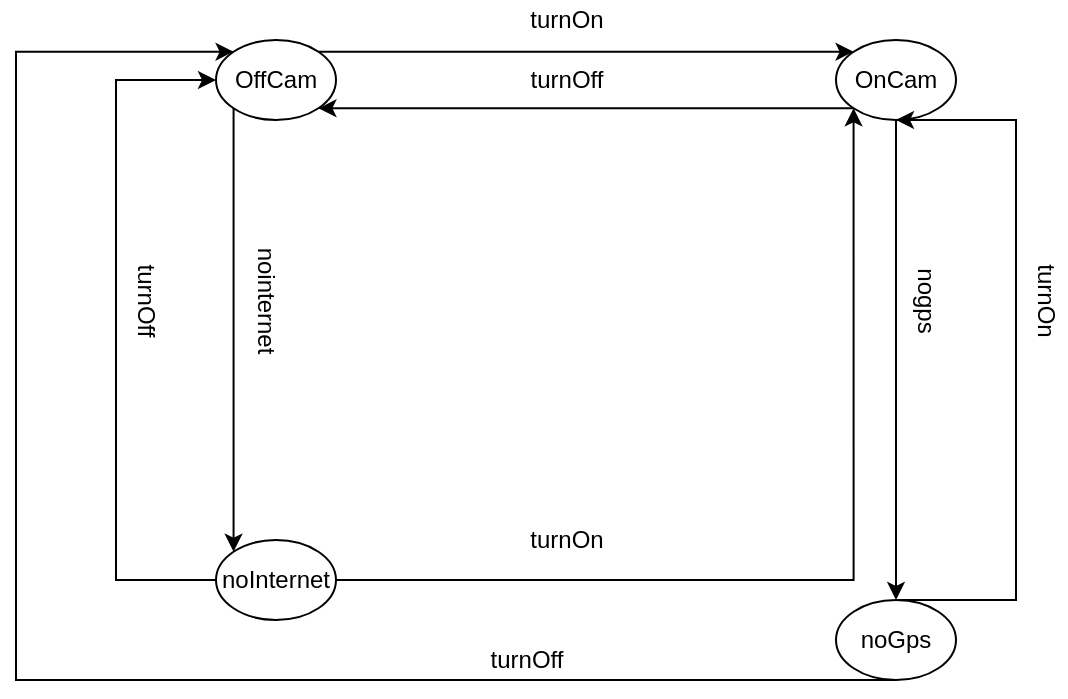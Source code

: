 <mxfile version="12.4.3" type="device" pages="1"><diagram id="SNBYUb211YYrKj56W_Bd" name="Page-1"><mxGraphModel dx="868" dy="488" grid="1" gridSize="10" guides="1" tooltips="1" connect="1" arrows="1" fold="1" page="1" pageScale="1" pageWidth="1169" pageHeight="827" math="0" shadow="0"><root><mxCell id="0"/><mxCell id="1" parent="0"/><mxCell id="2au9nWpbYs8wgqjVE4cR-6" style="edgeStyle=orthogonalEdgeStyle;rounded=0;orthogonalLoop=1;jettySize=auto;html=1;exitX=1;exitY=0;exitDx=0;exitDy=0;entryX=0;entryY=0;entryDx=0;entryDy=0;" edge="1" parent="1" source="2au9nWpbYs8wgqjVE4cR-1" target="2au9nWpbYs8wgqjVE4cR-2"><mxGeometry relative="1" as="geometry"/></mxCell><mxCell id="2au9nWpbYs8wgqjVE4cR-9" style="edgeStyle=orthogonalEdgeStyle;rounded=0;orthogonalLoop=1;jettySize=auto;html=1;exitX=0;exitY=1;exitDx=0;exitDy=0;entryX=0;entryY=0;entryDx=0;entryDy=0;" edge="1" parent="1" source="2au9nWpbYs8wgqjVE4cR-1" target="2au9nWpbYs8wgqjVE4cR-3"><mxGeometry relative="1" as="geometry"/></mxCell><mxCell id="2au9nWpbYs8wgqjVE4cR-1" value="OffCam" style="ellipse;whiteSpace=wrap;html=1;" vertex="1" parent="1"><mxGeometry x="270" y="60" width="60" height="40" as="geometry"/></mxCell><mxCell id="2au9nWpbYs8wgqjVE4cR-7" style="edgeStyle=orthogonalEdgeStyle;rounded=0;orthogonalLoop=1;jettySize=auto;html=1;exitX=0;exitY=1;exitDx=0;exitDy=0;entryX=1;entryY=1;entryDx=0;entryDy=0;" edge="1" parent="1" source="2au9nWpbYs8wgqjVE4cR-2" target="2au9nWpbYs8wgqjVE4cR-1"><mxGeometry relative="1" as="geometry"/></mxCell><mxCell id="2au9nWpbYs8wgqjVE4cR-23" style="edgeStyle=orthogonalEdgeStyle;rounded=0;orthogonalLoop=1;jettySize=auto;html=1;exitX=0.5;exitY=1;exitDx=0;exitDy=0;entryX=0.5;entryY=0;entryDx=0;entryDy=0;" edge="1" parent="1" source="2au9nWpbYs8wgqjVE4cR-2" target="2au9nWpbYs8wgqjVE4cR-4"><mxGeometry relative="1" as="geometry"/></mxCell><mxCell id="2au9nWpbYs8wgqjVE4cR-2" value="OnCam" style="ellipse;whiteSpace=wrap;html=1;" vertex="1" parent="1"><mxGeometry x="580" y="60" width="60" height="40" as="geometry"/></mxCell><mxCell id="2au9nWpbYs8wgqjVE4cR-13" style="edgeStyle=orthogonalEdgeStyle;rounded=0;orthogonalLoop=1;jettySize=auto;html=1;exitX=0;exitY=0.5;exitDx=0;exitDy=0;entryX=0;entryY=0.5;entryDx=0;entryDy=0;" edge="1" parent="1" source="2au9nWpbYs8wgqjVE4cR-3" target="2au9nWpbYs8wgqjVE4cR-1"><mxGeometry relative="1" as="geometry"><Array as="points"><mxPoint x="220" y="330"/><mxPoint x="220" y="80"/></Array></mxGeometry></mxCell><mxCell id="2au9nWpbYs8wgqjVE4cR-25" style="edgeStyle=orthogonalEdgeStyle;rounded=0;orthogonalLoop=1;jettySize=auto;html=1;exitX=1;exitY=0.5;exitDx=0;exitDy=0;entryX=0;entryY=1;entryDx=0;entryDy=0;" edge="1" parent="1" source="2au9nWpbYs8wgqjVE4cR-3" target="2au9nWpbYs8wgqjVE4cR-2"><mxGeometry relative="1" as="geometry"/></mxCell><mxCell id="2au9nWpbYs8wgqjVE4cR-3" value="noInternet" style="ellipse;whiteSpace=wrap;html=1;" vertex="1" parent="1"><mxGeometry x="270" y="310" width="60" height="40" as="geometry"/></mxCell><mxCell id="2au9nWpbYs8wgqjVE4cR-12" style="edgeStyle=orthogonalEdgeStyle;rounded=0;orthogonalLoop=1;jettySize=auto;html=1;exitX=0.5;exitY=0;exitDx=0;exitDy=0;entryX=0.5;entryY=1;entryDx=0;entryDy=0;" edge="1" parent="1" source="2au9nWpbYs8wgqjVE4cR-4" target="2au9nWpbYs8wgqjVE4cR-2"><mxGeometry relative="1" as="geometry"><Array as="points"><mxPoint x="670" y="340"/><mxPoint x="670" y="100"/></Array></mxGeometry></mxCell><mxCell id="2au9nWpbYs8wgqjVE4cR-14" style="edgeStyle=orthogonalEdgeStyle;rounded=0;orthogonalLoop=1;jettySize=auto;html=1;exitX=0.5;exitY=1;exitDx=0;exitDy=0;entryX=0;entryY=0;entryDx=0;entryDy=0;" edge="1" parent="1" source="2au9nWpbYs8wgqjVE4cR-4" target="2au9nWpbYs8wgqjVE4cR-1"><mxGeometry relative="1" as="geometry"><Array as="points"><mxPoint x="170" y="380"/><mxPoint x="170" y="66"/></Array></mxGeometry></mxCell><mxCell id="2au9nWpbYs8wgqjVE4cR-4" value="&lt;span style=&quot;white-space: normal&quot;&gt;noGps&lt;/span&gt;" style="ellipse;whiteSpace=wrap;html=1;" vertex="1" parent="1"><mxGeometry x="580" y="340" width="60" height="40" as="geometry"/></mxCell><mxCell id="2au9nWpbYs8wgqjVE4cR-15" value="turnOn" style="text;html=1;align=center;verticalAlign=middle;resizable=0;points=[];;autosize=1;" vertex="1" parent="1"><mxGeometry x="420" y="40" width="50" height="20" as="geometry"/></mxCell><mxCell id="2au9nWpbYs8wgqjVE4cR-16" value="turnOn" style="text;html=1;align=center;verticalAlign=middle;resizable=0;points=[];;autosize=1;rotation=0;" vertex="1" parent="1"><mxGeometry x="420" y="300" width="50" height="20" as="geometry"/></mxCell><mxCell id="2au9nWpbYs8wgqjVE4cR-17" value="turnOn" style="text;html=1;align=center;verticalAlign=middle;resizable=0;points=[];;autosize=1;rotation=90;" vertex="1" parent="1"><mxGeometry x="660" y="180" width="50" height="20" as="geometry"/></mxCell><mxCell id="2au9nWpbYs8wgqjVE4cR-18" value="nogps" style="text;html=1;align=center;verticalAlign=middle;resizable=0;points=[];;autosize=1;rotation=90;" vertex="1" parent="1"><mxGeometry x="600" y="180" width="50" height="20" as="geometry"/></mxCell><mxCell id="2au9nWpbYs8wgqjVE4cR-19" value="nointernet" style="text;html=1;align=center;verticalAlign=middle;resizable=0;points=[];;autosize=1;flipH=1;rotation=90;" vertex="1" parent="1"><mxGeometry x="260" y="180" width="70" height="20" as="geometry"/></mxCell><mxCell id="2au9nWpbYs8wgqjVE4cR-20" value="turnOff" style="text;html=1;align=center;verticalAlign=middle;resizable=0;points=[];;autosize=1;" vertex="1" parent="1"><mxGeometry x="420" y="70" width="50" height="20" as="geometry"/></mxCell><mxCell id="2au9nWpbYs8wgqjVE4cR-21" value="turnOff" style="text;html=1;align=center;verticalAlign=middle;resizable=0;points=[];;autosize=1;" vertex="1" parent="1"><mxGeometry x="400" y="360" width="50" height="20" as="geometry"/></mxCell><mxCell id="2au9nWpbYs8wgqjVE4cR-22" value="turnOff" style="text;html=1;align=center;verticalAlign=middle;resizable=0;points=[];;autosize=1;rotation=90;" vertex="1" parent="1"><mxGeometry x="210" y="180" width="50" height="20" as="geometry"/></mxCell></root></mxGraphModel></diagram></mxfile>